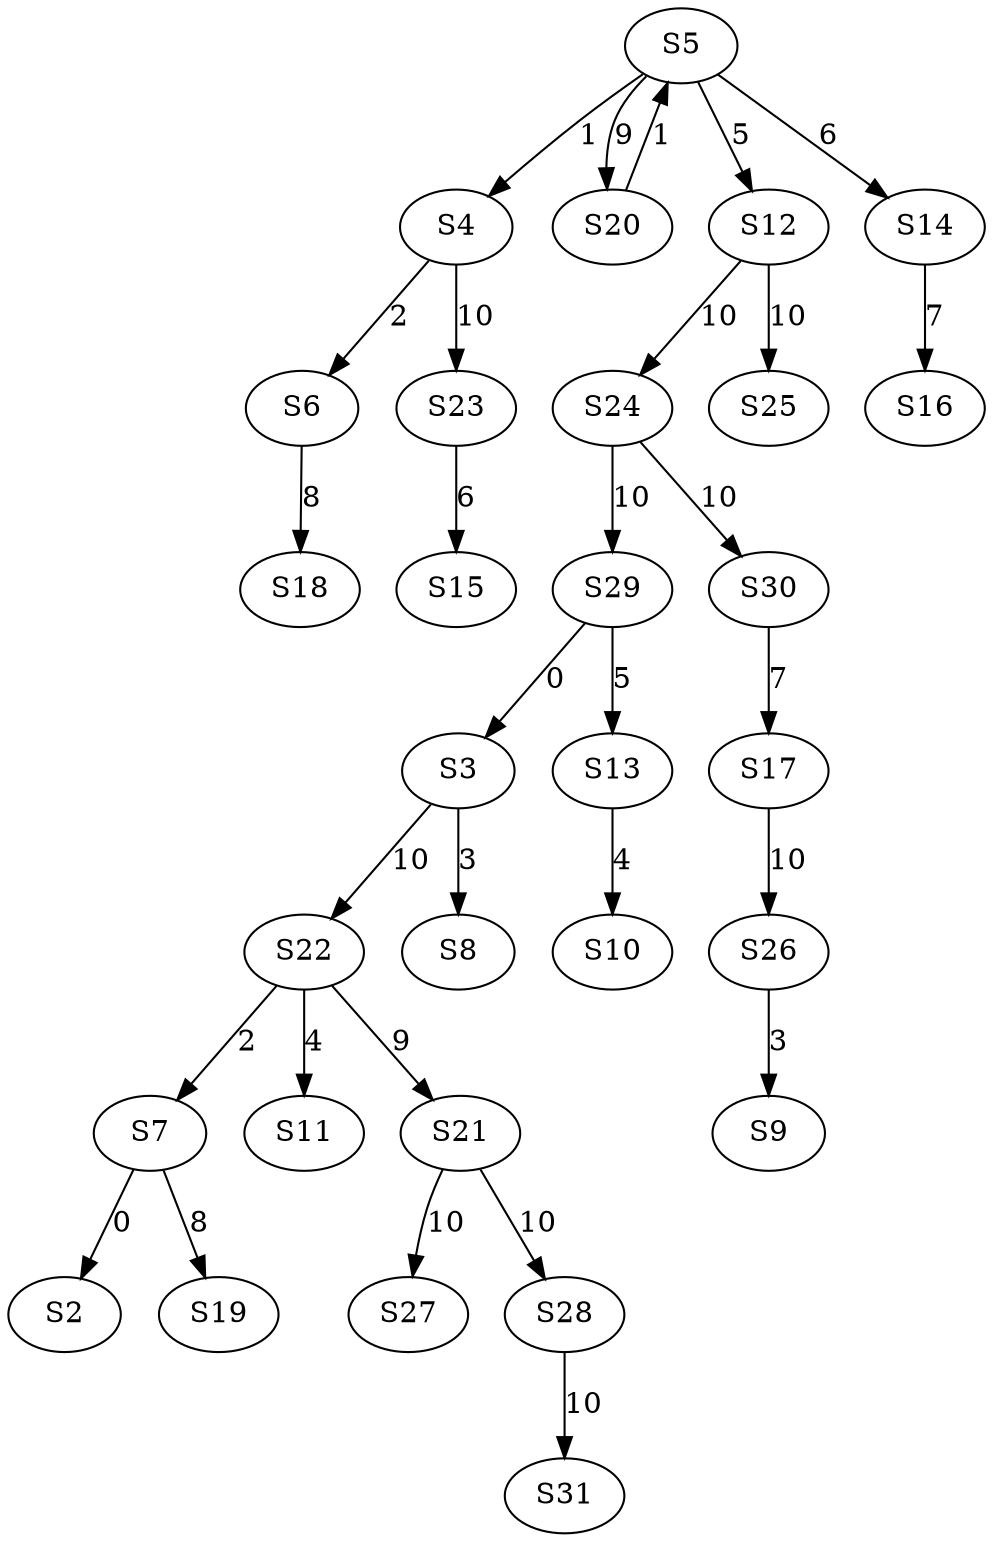 strict digraph {
	S7 -> S2 [ label = 0 ];
	S29 -> S3 [ label = 0 ];
	S5 -> S4 [ label = 1 ];
	S20 -> S5 [ label = 1 ];
	S4 -> S6 [ label = 2 ];
	S22 -> S7 [ label = 2 ];
	S3 -> S8 [ label = 3 ];
	S26 -> S9 [ label = 3 ];
	S13 -> S10 [ label = 4 ];
	S22 -> S11 [ label = 4 ];
	S5 -> S12 [ label = 5 ];
	S29 -> S13 [ label = 5 ];
	S5 -> S14 [ label = 6 ];
	S23 -> S15 [ label = 6 ];
	S14 -> S16 [ label = 7 ];
	S30 -> S17 [ label = 7 ];
	S6 -> S18 [ label = 8 ];
	S7 -> S19 [ label = 8 ];
	S5 -> S20 [ label = 9 ];
	S22 -> S21 [ label = 9 ];
	S3 -> S22 [ label = 10 ];
	S4 -> S23 [ label = 10 ];
	S12 -> S24 [ label = 10 ];
	S12 -> S25 [ label = 10 ];
	S17 -> S26 [ label = 10 ];
	S21 -> S27 [ label = 10 ];
	S21 -> S28 [ label = 10 ];
	S24 -> S29 [ label = 10 ];
	S24 -> S30 [ label = 10 ];
	S28 -> S31 [ label = 10 ];
}
